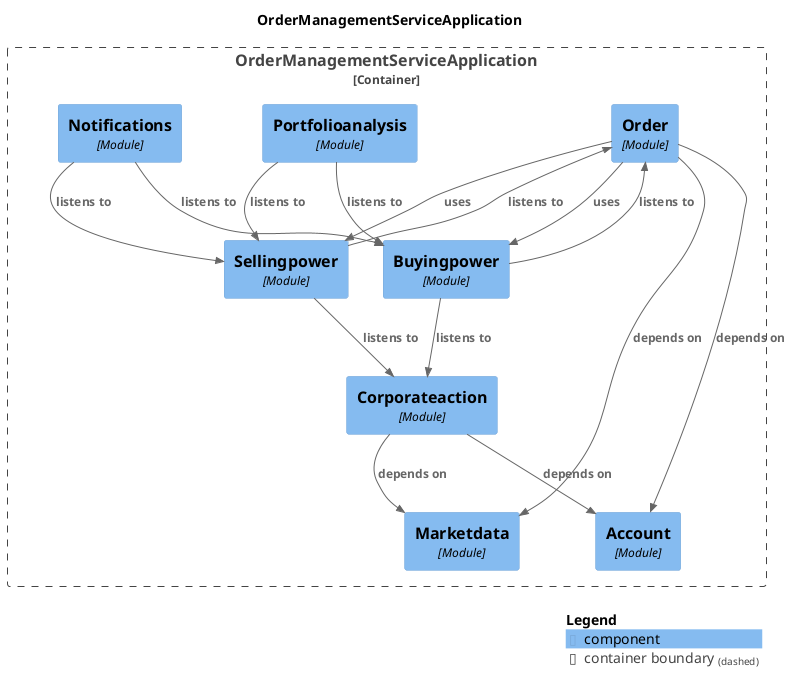 @startuml
set separator none
title OrderManagementServiceApplication

top to bottom direction

!include <C4/C4>
!include <C4/C4_Context>
!include <C4/C4_Component>

Container_Boundary("OrderManagementServiceApplication.OrderManagementServiceApplication_boundary", "OrderManagementServiceApplication", $tags="") {
  Component(OrderManagementServiceApplication.OrderManagementServiceApplication.Order, "Order", $techn="Module", $descr="", $tags="", $link="")
  Component(OrderManagementServiceApplication.OrderManagementServiceApplication.Portfolioanalysis, "Portfolioanalysis", $techn="Module", $descr="", $tags="", $link="")
  Component(OrderManagementServiceApplication.OrderManagementServiceApplication.Corporateaction, "Corporateaction", $techn="Module", $descr="", $tags="", $link="")
  Component(OrderManagementServiceApplication.OrderManagementServiceApplication.Sellingpower, "Sellingpower", $techn="Module", $descr="", $tags="", $link="")
  Component(OrderManagementServiceApplication.OrderManagementServiceApplication.Marketdata, "Marketdata", $techn="Module", $descr="", $tags="", $link="")
  Component(OrderManagementServiceApplication.OrderManagementServiceApplication.Buyingpower, "Buyingpower", $techn="Module", $descr="", $tags="", $link="")
  Component(OrderManagementServiceApplication.OrderManagementServiceApplication.Account, "Account", $techn="Module", $descr="", $tags="", $link="")
  Component(OrderManagementServiceApplication.OrderManagementServiceApplication.Notifications, "Notifications", $techn="Module", $descr="", $tags="", $link="")
}

Rel(OrderManagementServiceApplication.OrderManagementServiceApplication.Order, OrderManagementServiceApplication.OrderManagementServiceApplication.Account, "depends on", $techn="", $tags="", $link="")
Rel(OrderManagementServiceApplication.OrderManagementServiceApplication.Order, OrderManagementServiceApplication.OrderManagementServiceApplication.Marketdata, "depends on", $techn="", $tags="", $link="")
Rel(OrderManagementServiceApplication.OrderManagementServiceApplication.Order, OrderManagementServiceApplication.OrderManagementServiceApplication.Buyingpower, "uses", $techn="", $tags="", $link="")
Rel(OrderManagementServiceApplication.OrderManagementServiceApplication.Order, OrderManagementServiceApplication.OrderManagementServiceApplication.Sellingpower, "uses", $techn="", $tags="", $link="")
Rel(OrderManagementServiceApplication.OrderManagementServiceApplication.Buyingpower, OrderManagementServiceApplication.OrderManagementServiceApplication.Corporateaction, "listens to", $techn="", $tags="", $link="")
Rel(OrderManagementServiceApplication.OrderManagementServiceApplication.Buyingpower, OrderManagementServiceApplication.OrderManagementServiceApplication.Order, "listens to", $techn="", $tags="", $link="")
Rel(OrderManagementServiceApplication.OrderManagementServiceApplication.Sellingpower, OrderManagementServiceApplication.OrderManagementServiceApplication.Corporateaction, "listens to", $techn="", $tags="", $link="")
Rel(OrderManagementServiceApplication.OrderManagementServiceApplication.Sellingpower, OrderManagementServiceApplication.OrderManagementServiceApplication.Order, "listens to", $techn="", $tags="", $link="")
Rel(OrderManagementServiceApplication.OrderManagementServiceApplication.Corporateaction, OrderManagementServiceApplication.OrderManagementServiceApplication.Marketdata, "depends on", $techn="", $tags="", $link="")
Rel(OrderManagementServiceApplication.OrderManagementServiceApplication.Corporateaction, OrderManagementServiceApplication.OrderManagementServiceApplication.Account, "depends on", $techn="", $tags="", $link="")
Rel(OrderManagementServiceApplication.OrderManagementServiceApplication.Portfolioanalysis, OrderManagementServiceApplication.OrderManagementServiceApplication.Buyingpower, "listens to", $techn="", $tags="", $link="")
Rel(OrderManagementServiceApplication.OrderManagementServiceApplication.Portfolioanalysis, OrderManagementServiceApplication.OrderManagementServiceApplication.Sellingpower, "listens to", $techn="", $tags="", $link="")
Rel(OrderManagementServiceApplication.OrderManagementServiceApplication.Notifications, OrderManagementServiceApplication.OrderManagementServiceApplication.Sellingpower, "listens to", $techn="", $tags="", $link="")
Rel(OrderManagementServiceApplication.OrderManagementServiceApplication.Notifications, OrderManagementServiceApplication.OrderManagementServiceApplication.Buyingpower, "listens to", $techn="", $tags="", $link="")

SHOW_LEGEND(true)
@enduml